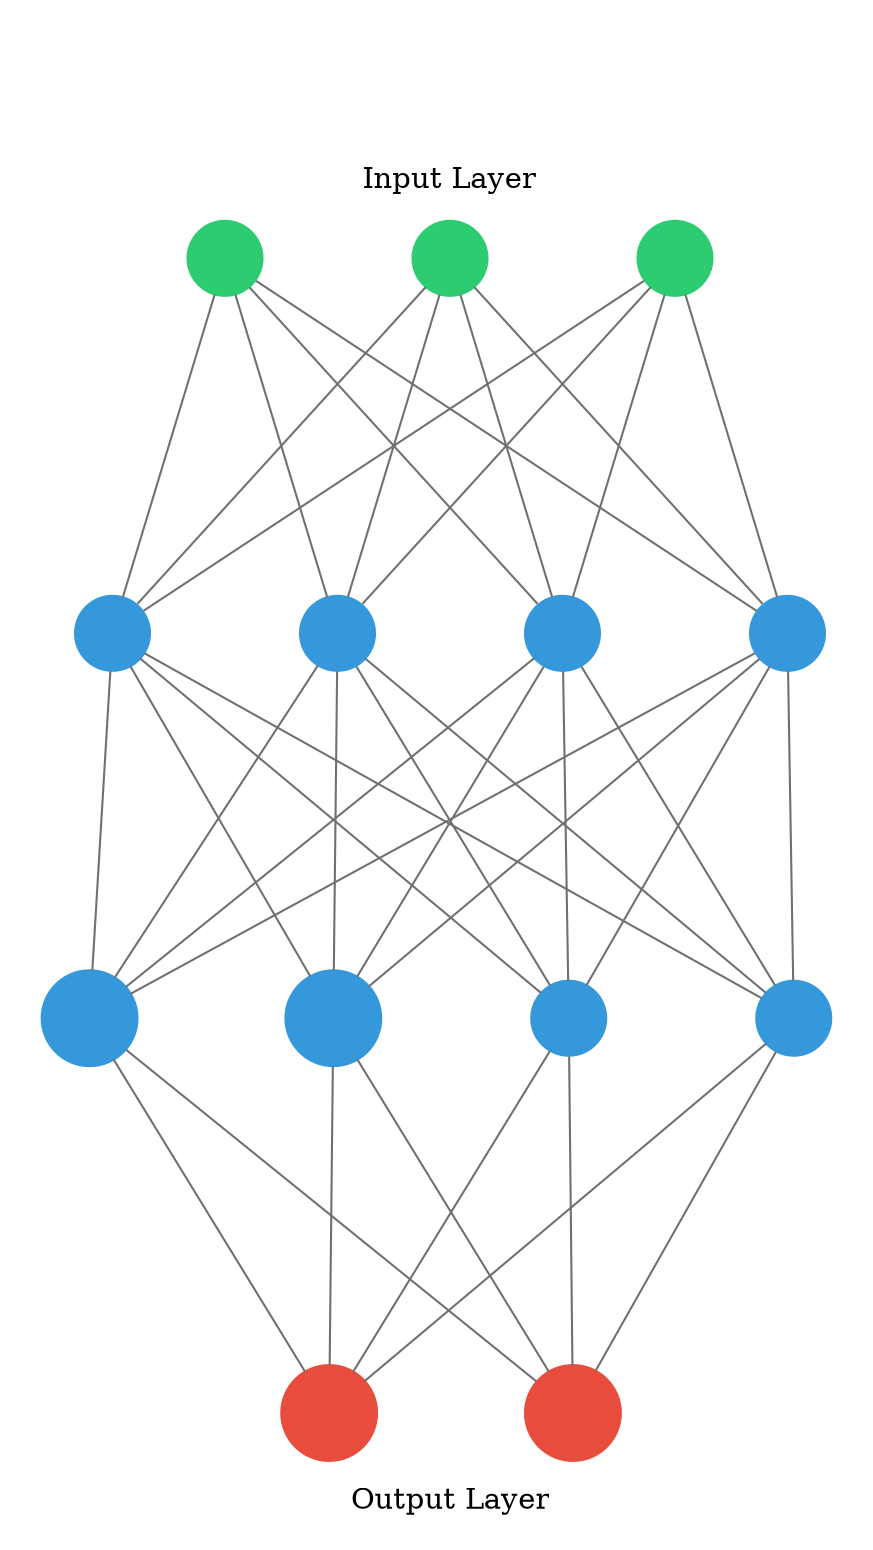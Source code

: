 digraph g {
	graph [nodesep=1 ranksep=2 splines=false]
	edge [arrowhead=none color="#707070"]
	subgraph cluster_input {
		node [color="#2ecc71" fontcolor="#2ecc71" shape=circle style=filled]
		color=white
		1
		label=" 



Input Layer"
		rank=same
		2
		label=" 



Input Layer"
		rank=same
		3
		label=" 



Input Layer"
		rank=same
	}
	1 -> 4
	2 -> 4
	3 -> 4
	1 -> 5
	2 -> 5
	3 -> 5
	1 -> 6
	2 -> 6
	3 -> 6
	1 -> 7
	2 -> 7
	3 -> 7
	subgraph cluster_1 {
		color=white
		rank=same
		label="" labeljust=right labelloc=b
		4 [color="#3498db" fontcolor="#3498db" shape=circle style=filled]
		5 [color="#3498db" fontcolor="#3498db" shape=circle style=filled]
		6 [color="#3498db" fontcolor="#3498db" shape=circle style=filled]
		7 [color="#3498db" fontcolor="#3498db" shape=circle style=filled]
	}
	4 -> 8
	5 -> 8
	6 -> 8
	7 -> 8
	4 -> 9
	5 -> 9
	6 -> 9
	7 -> 9
	4 -> 10
	5 -> 10
	6 -> 10
	7 -> 10
	4 -> 11
	5 -> 11
	6 -> 11
	7 -> 11
	subgraph cluster_2 {
		color=white
		rank=same
		label="" labeljust=right labelloc=b
		8 [color="#3498db" fontcolor="#3498db" shape=circle style=filled]
		9 [color="#3498db" fontcolor="#3498db" shape=circle style=filled]
		10 [color="#3498db" fontcolor="#3498db" shape=circle style=filled]
		11 [color="#3498db" fontcolor="#3498db" shape=circle style=filled]
	}
	8 -> 12
	9 -> 12
	10 -> 12
	11 -> 12
	8 -> 13
	9 -> 13
	10 -> 13
	11 -> 13
	subgraph cluster_output {
		node [color="#2ecc71" fontcolor="#2ecc71" shape=circle style=filled]
		color=white
		rank=same
		labeljust=1
		12 [color="#e74c3c" fontcolor="#e74c3c" shape=circle style=filled]
		13 [color="#e74c3c" fontcolor="#e74c3c" shape=circle style=filled]
		label="Output Layer" labelloc=bottom
	}
	arrowShape=none
}
